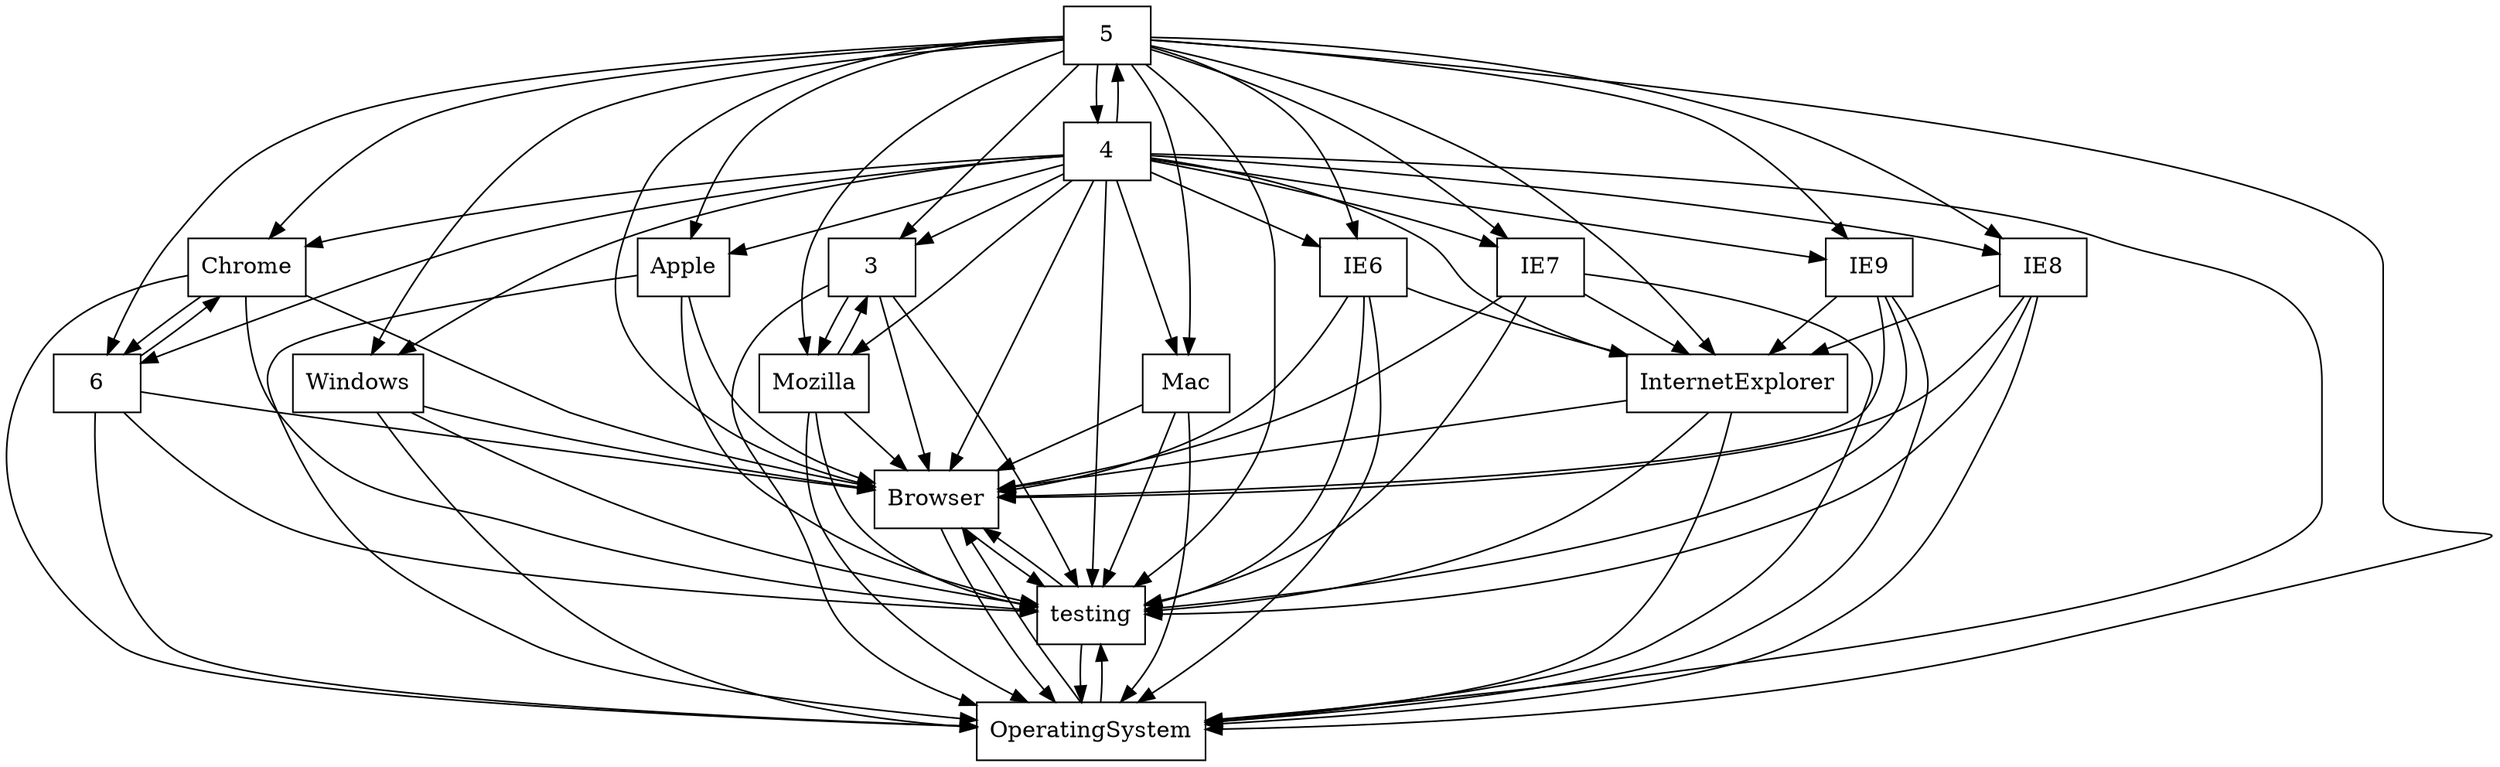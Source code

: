 digraph{
graph [rankdir=TB];
node [shape=box];
edge [arrowhead=normal];
0[label="Apple",]
1[label="InternetExplorer",]
2[label="Chrome",]
3[label="Windows",]
4[label="IE8",]
5[label="3",]
6[label="IE9",]
7[label="Browser",]
8[label="Mac",]
9[label="6",]
10[label="5",]
11[label="IE6",]
12[label="4",]
13[label="IE7",]
14[label="Mozilla",]
15[label="testing",]
16[label="OperatingSystem",]
0->7[label="",]
0->15[label="",]
0->16[label="",]
1->7[label="",]
1->15[label="",]
1->16[label="",]
2->7[label="",]
2->9[label="",]
2->15[label="",]
2->16[label="",]
3->7[label="",]
3->15[label="",]
3->16[label="",]
4->1[label="",]
4->7[label="",]
4->15[label="",]
4->16[label="",]
5->7[label="",]
5->14[label="",]
5->15[label="",]
5->16[label="",]
6->1[label="",]
6->7[label="",]
6->15[label="",]
6->16[label="",]
7->15[label="",]
7->16[label="",]
8->7[label="",]
8->15[label="",]
8->16[label="",]
9->2[label="",]
9->7[label="",]
9->15[label="",]
9->16[label="",]
10->0[label="",]
10->1[label="",]
10->2[label="",]
10->3[label="",]
10->4[label="",]
10->5[label="",]
10->6[label="",]
10->7[label="",]
10->8[label="",]
10->9[label="",]
10->11[label="",]
10->12[label="",]
10->13[label="",]
10->14[label="",]
10->15[label="",]
10->16[label="",]
11->1[label="",]
11->7[label="",]
11->15[label="",]
11->16[label="",]
12->0[label="",]
12->1[label="",]
12->2[label="",]
12->3[label="",]
12->4[label="",]
12->5[label="",]
12->6[label="",]
12->7[label="",]
12->8[label="",]
12->9[label="",]
12->10[label="",]
12->11[label="",]
12->13[label="",]
12->14[label="",]
12->15[label="",]
12->16[label="",]
13->1[label="",]
13->7[label="",]
13->15[label="",]
13->16[label="",]
14->5[label="",]
14->7[label="",]
14->15[label="",]
14->16[label="",]
15->7[label="",]
15->16[label="",]
16->7[label="",]
16->15[label="",]
}
